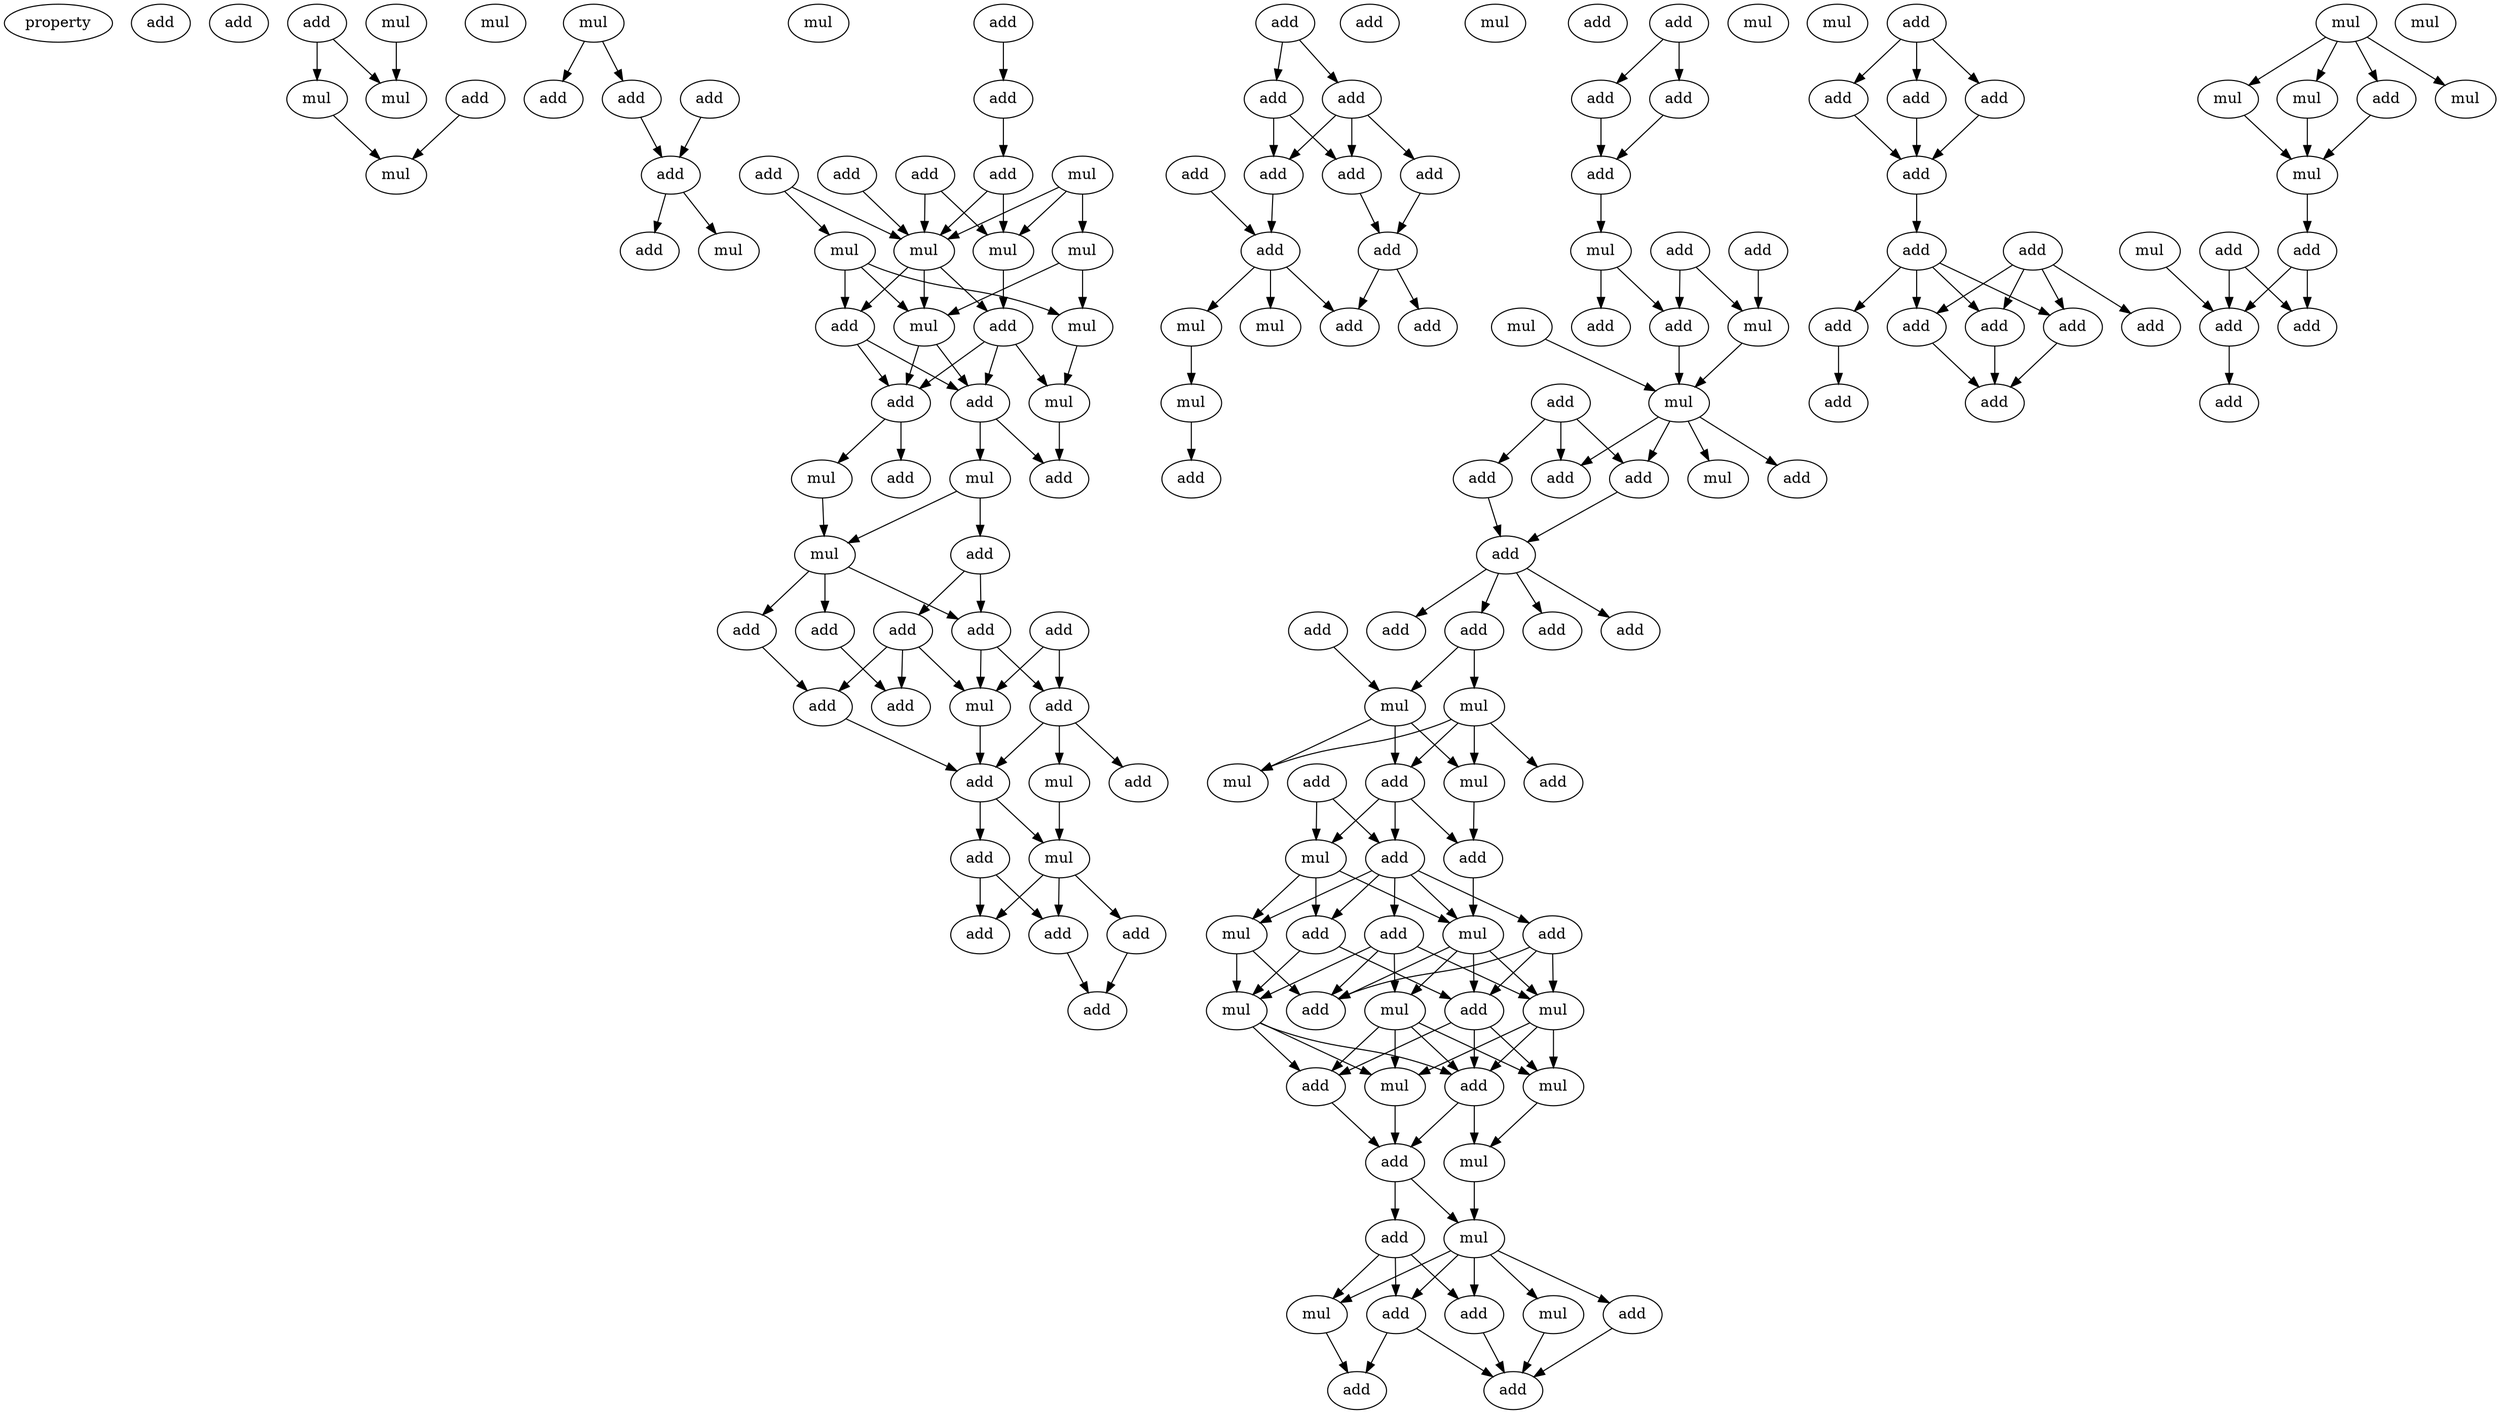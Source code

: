 digraph {
    node [fontcolor=black]
    property [mul=2,lf=1.8]
    0 [ label = add ];
    1 [ label = add ];
    2 [ label = add ];
    3 [ label = mul ];
    4 [ label = mul ];
    5 [ label = add ];
    6 [ label = mul ];
    7 [ label = mul ];
    8 [ label = mul ];
    9 [ label = mul ];
    10 [ label = add ];
    11 [ label = add ];
    12 [ label = add ];
    13 [ label = add ];
    14 [ label = mul ];
    15 [ label = add ];
    16 [ label = mul ];
    17 [ label = add ];
    18 [ label = add ];
    19 [ label = add ];
    20 [ label = add ];
    21 [ label = add ];
    22 [ label = add ];
    23 [ label = mul ];
    24 [ label = mul ];
    25 [ label = mul ];
    26 [ label = mul ];
    27 [ label = mul ];
    28 [ label = add ];
    29 [ label = mul ];
    30 [ label = mul ];
    31 [ label = add ];
    32 [ label = mul ];
    33 [ label = add ];
    34 [ label = add ];
    35 [ label = add ];
    36 [ label = mul ];
    37 [ label = mul ];
    38 [ label = add ];
    39 [ label = add ];
    40 [ label = mul ];
    41 [ label = add ];
    42 [ label = add ];
    43 [ label = add ];
    44 [ label = add ];
    45 [ label = add ];
    46 [ label = add ];
    47 [ label = add ];
    48 [ label = add ];
    49 [ label = mul ];
    50 [ label = add ];
    51 [ label = add ];
    52 [ label = mul ];
    53 [ label = mul ];
    54 [ label = add ];
    55 [ label = add ];
    56 [ label = add ];
    57 [ label = add ];
    58 [ label = add ];
    59 [ label = add ];
    60 [ label = add ];
    61 [ label = add ];
    62 [ label = add ];
    63 [ label = add ];
    64 [ label = add ];
    65 [ label = add ];
    66 [ label = add ];
    67 [ label = add ];
    68 [ label = add ];
    69 [ label = add ];
    70 [ label = add ];
    71 [ label = mul ];
    72 [ label = mul ];
    73 [ label = mul ];
    74 [ label = mul ];
    75 [ label = add ];
    76 [ label = add ];
    77 [ label = add ];
    78 [ label = add ];
    79 [ label = add ];
    80 [ label = mul ];
    81 [ label = add ];
    82 [ label = add ];
    83 [ label = add ];
    84 [ label = mul ];
    85 [ label = add ];
    86 [ label = mul ];
    87 [ label = add ];
    88 [ label = mul ];
    89 [ label = mul ];
    90 [ label = add ];
    91 [ label = add ];
    92 [ label = add ];
    93 [ label = add ];
    94 [ label = mul ];
    95 [ label = add ];
    96 [ label = add ];
    97 [ label = add ];
    98 [ label = add ];
    99 [ label = add ];
    100 [ label = add ];
    101 [ label = add ];
    102 [ label = mul ];
    103 [ label = mul ];
    104 [ label = add ];
    105 [ label = mul ];
    106 [ label = add ];
    107 [ label = add ];
    108 [ label = mul ];
    109 [ label = add ];
    110 [ label = mul ];
    111 [ label = add ];
    112 [ label = add ];
    113 [ label = add ];
    114 [ label = mul ];
    115 [ label = mul ];
    116 [ label = add ];
    117 [ label = add ];
    118 [ label = add ];
    119 [ label = mul ];
    120 [ label = mul ];
    121 [ label = mul ];
    122 [ label = mul ];
    123 [ label = add ];
    124 [ label = add ];
    125 [ label = mul ];
    126 [ label = mul ];
    127 [ label = add ];
    128 [ label = mul ];
    129 [ label = add ];
    130 [ label = mul ];
    131 [ label = mul ];
    132 [ label = mul ];
    133 [ label = add ];
    134 [ label = add ];
    135 [ label = add ];
    136 [ label = add ];
    137 [ label = add ];
    138 [ label = add ];
    139 [ label = add ];
    140 [ label = add ];
    141 [ label = add ];
    142 [ label = add ];
    143 [ label = add ];
    144 [ label = add ];
    145 [ label = add ];
    146 [ label = add ];
    147 [ label = add ];
    148 [ label = add ];
    149 [ label = add ];
    150 [ label = add ];
    151 [ label = add ];
    152 [ label = mul ];
    153 [ label = mul ];
    154 [ label = mul ];
    155 [ label = mul ];
    156 [ label = add ];
    157 [ label = mul ];
    158 [ label = mul ];
    159 [ label = mul ];
    160 [ label = add ];
    161 [ label = add ];
    162 [ label = add ];
    163 [ label = add ];
    164 [ label = add ];
    2 -> 6 [ name = 0 ];
    2 -> 7 [ name = 1 ];
    3 -> 7 [ name = 2 ];
    5 -> 8 [ name = 3 ];
    6 -> 8 [ name = 4 ];
    9 -> 10 [ name = 5 ];
    9 -> 11 [ name = 6 ];
    11 -> 13 [ name = 7 ];
    12 -> 13 [ name = 8 ];
    13 -> 15 [ name = 9 ];
    13 -> 16 [ name = 10 ];
    17 -> 18 [ name = 11 ];
    18 -> 19 [ name = 12 ];
    19 -> 25 [ name = 13 ];
    19 -> 27 [ name = 14 ];
    20 -> 25 [ name = 15 ];
    20 -> 27 [ name = 16 ];
    21 -> 27 [ name = 17 ];
    22 -> 26 [ name = 18 ];
    22 -> 27 [ name = 19 ];
    23 -> 24 [ name = 20 ];
    23 -> 25 [ name = 21 ];
    23 -> 27 [ name = 22 ];
    24 -> 29 [ name = 23 ];
    24 -> 30 [ name = 24 ];
    25 -> 28 [ name = 25 ];
    26 -> 29 [ name = 26 ];
    26 -> 30 [ name = 27 ];
    26 -> 31 [ name = 28 ];
    27 -> 28 [ name = 29 ];
    27 -> 30 [ name = 30 ];
    27 -> 31 [ name = 31 ];
    28 -> 32 [ name = 32 ];
    28 -> 33 [ name = 33 ];
    28 -> 34 [ name = 34 ];
    29 -> 32 [ name = 35 ];
    30 -> 33 [ name = 36 ];
    30 -> 34 [ name = 37 ];
    31 -> 33 [ name = 38 ];
    31 -> 34 [ name = 39 ];
    32 -> 35 [ name = 40 ];
    33 -> 35 [ name = 41 ];
    33 -> 36 [ name = 42 ];
    34 -> 37 [ name = 43 ];
    34 -> 38 [ name = 44 ];
    36 -> 39 [ name = 45 ];
    36 -> 40 [ name = 46 ];
    37 -> 40 [ name = 47 ];
    39 -> 43 [ name = 48 ];
    39 -> 45 [ name = 49 ];
    40 -> 41 [ name = 50 ];
    40 -> 44 [ name = 51 ];
    40 -> 45 [ name = 52 ];
    41 -> 48 [ name = 53 ];
    42 -> 47 [ name = 54 ];
    42 -> 49 [ name = 55 ];
    43 -> 46 [ name = 56 ];
    43 -> 48 [ name = 57 ];
    43 -> 49 [ name = 58 ];
    44 -> 46 [ name = 59 ];
    45 -> 47 [ name = 60 ];
    45 -> 49 [ name = 61 ];
    46 -> 51 [ name = 62 ];
    47 -> 50 [ name = 63 ];
    47 -> 51 [ name = 64 ];
    47 -> 52 [ name = 65 ];
    49 -> 51 [ name = 66 ];
    51 -> 53 [ name = 67 ];
    51 -> 54 [ name = 68 ];
    52 -> 53 [ name = 69 ];
    53 -> 55 [ name = 70 ];
    53 -> 56 [ name = 71 ];
    53 -> 57 [ name = 72 ];
    54 -> 55 [ name = 73 ];
    54 -> 57 [ name = 74 ];
    55 -> 58 [ name = 75 ];
    56 -> 58 [ name = 76 ];
    59 -> 60 [ name = 77 ];
    59 -> 61 [ name = 78 ];
    60 -> 64 [ name = 79 ];
    60 -> 65 [ name = 80 ];
    60 -> 66 [ name = 81 ];
    61 -> 64 [ name = 82 ];
    61 -> 65 [ name = 83 ];
    63 -> 67 [ name = 84 ];
    64 -> 67 [ name = 85 ];
    65 -> 68 [ name = 86 ];
    66 -> 68 [ name = 87 ];
    67 -> 70 [ name = 88 ];
    67 -> 71 [ name = 89 ];
    67 -> 72 [ name = 90 ];
    68 -> 69 [ name = 91 ];
    68 -> 70 [ name = 92 ];
    71 -> 73 [ name = 93 ];
    73 -> 76 [ name = 94 ];
    77 -> 78 [ name = 95 ];
    77 -> 79 [ name = 96 ];
    78 -> 81 [ name = 97 ];
    79 -> 81 [ name = 98 ];
    81 -> 84 [ name = 99 ];
    82 -> 88 [ name = 100 ];
    83 -> 87 [ name = 101 ];
    83 -> 88 [ name = 102 ];
    84 -> 85 [ name = 103 ];
    84 -> 87 [ name = 104 ];
    86 -> 89 [ name = 105 ];
    87 -> 89 [ name = 106 ];
    88 -> 89 [ name = 107 ];
    89 -> 91 [ name = 108 ];
    89 -> 92 [ name = 109 ];
    89 -> 93 [ name = 110 ];
    89 -> 94 [ name = 111 ];
    90 -> 91 [ name = 112 ];
    90 -> 92 [ name = 113 ];
    90 -> 95 [ name = 114 ];
    91 -> 96 [ name = 115 ];
    95 -> 96 [ name = 116 ];
    96 -> 97 [ name = 117 ];
    96 -> 99 [ name = 118 ];
    96 -> 100 [ name = 119 ];
    96 -> 101 [ name = 120 ];
    97 -> 102 [ name = 121 ];
    97 -> 103 [ name = 122 ];
    98 -> 103 [ name = 123 ];
    102 -> 104 [ name = 124 ];
    102 -> 105 [ name = 125 ];
    102 -> 107 [ name = 126 ];
    102 -> 108 [ name = 127 ];
    103 -> 104 [ name = 128 ];
    103 -> 105 [ name = 129 ];
    103 -> 108 [ name = 130 ];
    104 -> 109 [ name = 131 ];
    104 -> 110 [ name = 132 ];
    104 -> 111 [ name = 133 ];
    105 -> 111 [ name = 134 ];
    106 -> 109 [ name = 135 ];
    106 -> 110 [ name = 136 ];
    109 -> 112 [ name = 137 ];
    109 -> 113 [ name = 138 ];
    109 -> 114 [ name = 139 ];
    109 -> 115 [ name = 140 ];
    109 -> 116 [ name = 141 ];
    110 -> 113 [ name = 142 ];
    110 -> 114 [ name = 143 ];
    110 -> 115 [ name = 144 ];
    111 -> 114 [ name = 145 ];
    112 -> 117 [ name = 146 ];
    112 -> 119 [ name = 147 ];
    112 -> 120 [ name = 148 ];
    112 -> 121 [ name = 149 ];
    113 -> 118 [ name = 150 ];
    113 -> 121 [ name = 151 ];
    114 -> 117 [ name = 152 ];
    114 -> 118 [ name = 153 ];
    114 -> 119 [ name = 154 ];
    114 -> 120 [ name = 155 ];
    115 -> 117 [ name = 156 ];
    115 -> 121 [ name = 157 ];
    116 -> 117 [ name = 158 ];
    116 -> 118 [ name = 159 ];
    116 -> 119 [ name = 160 ];
    118 -> 123 [ name = 161 ];
    118 -> 124 [ name = 162 ];
    118 -> 125 [ name = 163 ];
    119 -> 122 [ name = 164 ];
    119 -> 124 [ name = 165 ];
    119 -> 125 [ name = 166 ];
    120 -> 122 [ name = 167 ];
    120 -> 123 [ name = 168 ];
    120 -> 124 [ name = 169 ];
    120 -> 125 [ name = 170 ];
    121 -> 122 [ name = 171 ];
    121 -> 123 [ name = 172 ];
    121 -> 124 [ name = 173 ];
    122 -> 127 [ name = 174 ];
    123 -> 127 [ name = 175 ];
    124 -> 126 [ name = 176 ];
    124 -> 127 [ name = 177 ];
    125 -> 126 [ name = 178 ];
    126 -> 128 [ name = 179 ];
    127 -> 128 [ name = 180 ];
    127 -> 129 [ name = 181 ];
    128 -> 131 [ name = 182 ];
    128 -> 132 [ name = 183 ];
    128 -> 133 [ name = 184 ];
    128 -> 134 [ name = 185 ];
    128 -> 135 [ name = 186 ];
    129 -> 131 [ name = 187 ];
    129 -> 133 [ name = 188 ];
    129 -> 135 [ name = 189 ];
    131 -> 137 [ name = 190 ];
    132 -> 136 [ name = 191 ];
    133 -> 136 [ name = 192 ];
    134 -> 136 [ name = 193 ];
    135 -> 136 [ name = 194 ];
    135 -> 137 [ name = 195 ];
    138 -> 139 [ name = 196 ];
    138 -> 140 [ name = 197 ];
    138 -> 141 [ name = 198 ];
    139 -> 142 [ name = 199 ];
    140 -> 142 [ name = 200 ];
    141 -> 142 [ name = 201 ];
    142 -> 143 [ name = 202 ];
    143 -> 145 [ name = 203 ];
    143 -> 146 [ name = 204 ];
    143 -> 147 [ name = 205 ];
    143 -> 149 [ name = 206 ];
    144 -> 146 [ name = 207 ];
    144 -> 147 [ name = 208 ];
    144 -> 148 [ name = 209 ];
    144 -> 149 [ name = 210 ];
    145 -> 150 [ name = 211 ];
    146 -> 151 [ name = 212 ];
    147 -> 151 [ name = 213 ];
    149 -> 151 [ name = 214 ];
    152 -> 153 [ name = 215 ];
    152 -> 154 [ name = 216 ];
    152 -> 155 [ name = 217 ];
    152 -> 156 [ name = 218 ];
    153 -> 158 [ name = 219 ];
    155 -> 158 [ name = 220 ];
    156 -> 158 [ name = 221 ];
    158 -> 160 [ name = 222 ];
    159 -> 162 [ name = 223 ];
    160 -> 162 [ name = 224 ];
    160 -> 163 [ name = 225 ];
    161 -> 162 [ name = 226 ];
    161 -> 163 [ name = 227 ];
    162 -> 164 [ name = 228 ];
}
